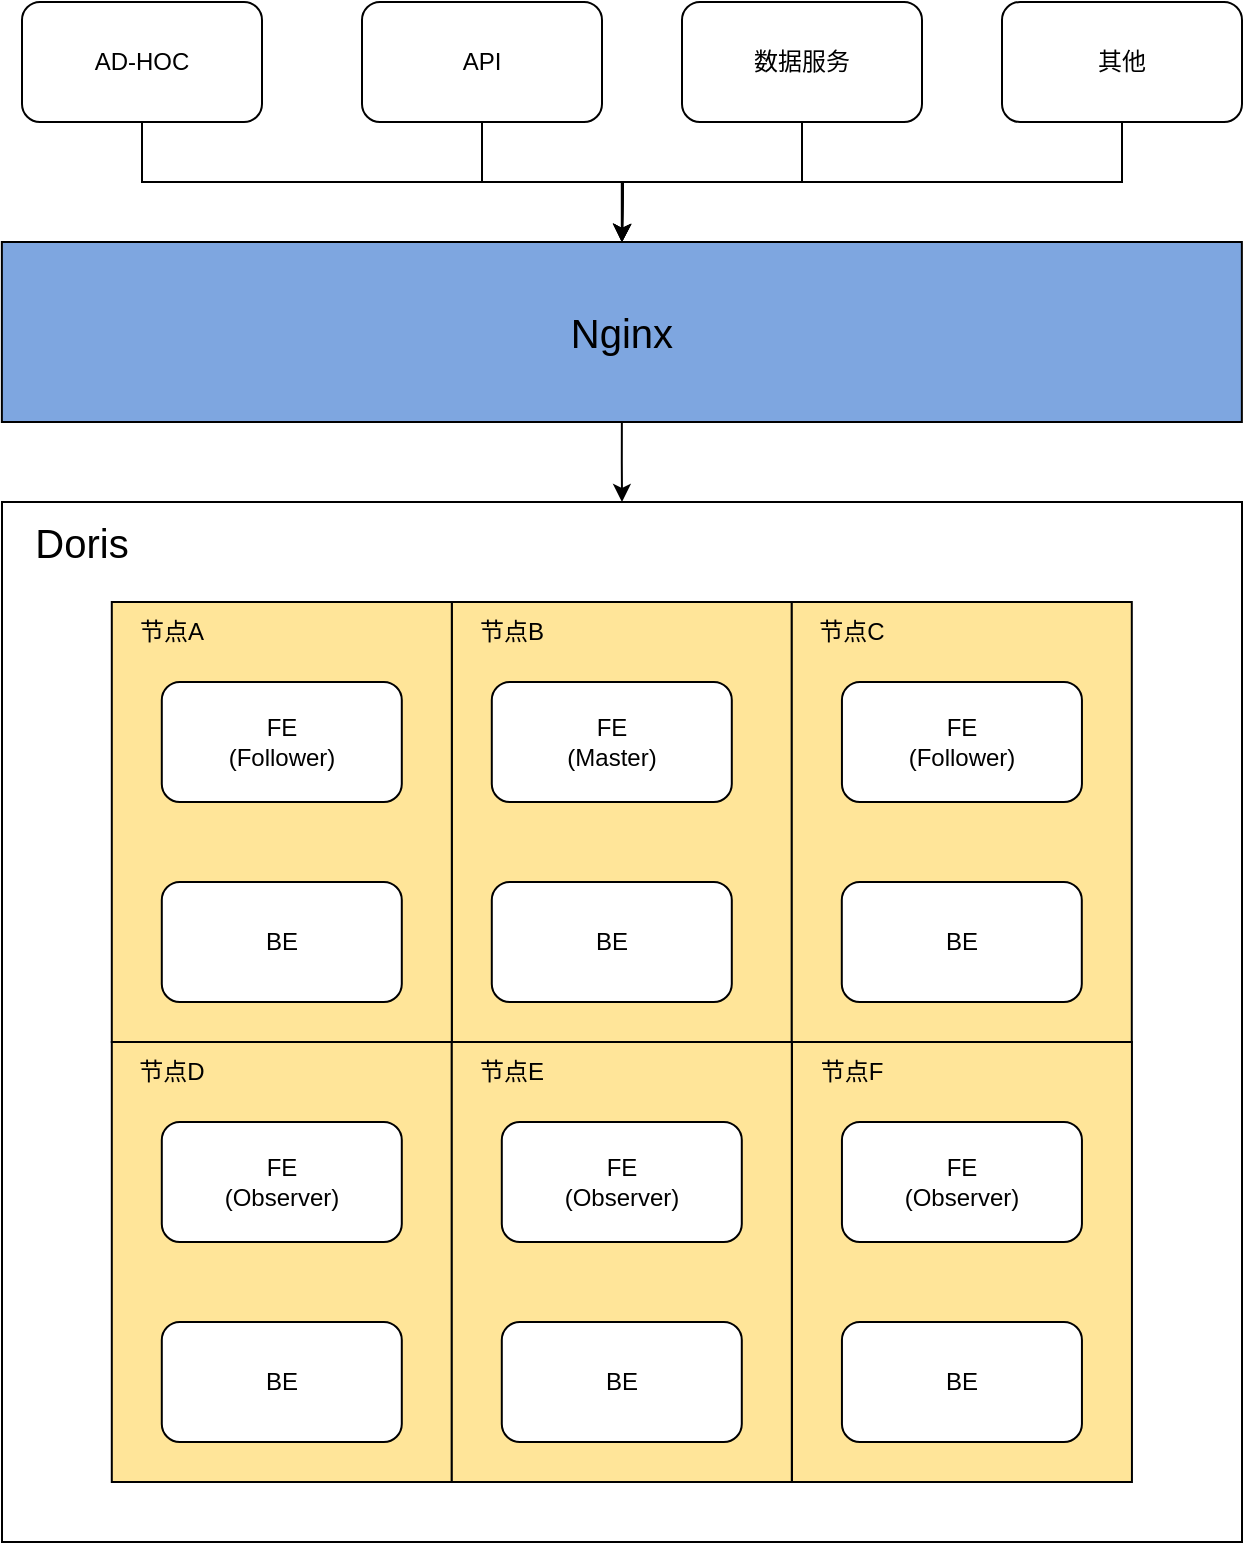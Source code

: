 <mxfile version="24.2.0" type="github">
  <diagram name="第 1 页" id="c7ig2iOH3oz3cOy5NmBh">
    <mxGraphModel dx="1386" dy="1920" grid="1" gridSize="10" guides="1" tooltips="1" connect="1" arrows="1" fold="1" page="1" pageScale="1" pageWidth="827" pageHeight="1169" math="0" shadow="0">
      <root>
        <mxCell id="0" />
        <mxCell id="1" parent="0" />
        <mxCell id="OpGh4lrltSDLGC7K8_In-65" value="" style="rounded=0;whiteSpace=wrap;html=1;" vertex="1" parent="1">
          <mxGeometry x="320" y="130" width="620" height="520" as="geometry" />
        </mxCell>
        <mxCell id="OpGh4lrltSDLGC7K8_In-1" value="" style="rounded=0;whiteSpace=wrap;html=1;fillColor=#FFE599;" vertex="1" parent="1">
          <mxGeometry x="544.9" y="180" width="170" height="220" as="geometry" />
        </mxCell>
        <mxCell id="OpGh4lrltSDLGC7K8_In-10" value="" style="rounded=0;whiteSpace=wrap;html=1;fillColor=#FFE599;" vertex="1" parent="1">
          <mxGeometry x="714.9" y="180" width="170" height="220" as="geometry" />
        </mxCell>
        <mxCell id="OpGh4lrltSDLGC7K8_In-11" value="" style="rounded=0;whiteSpace=wrap;html=1;fillColor=#FFE599;" vertex="1" parent="1">
          <mxGeometry x="374.9" y="400" width="170" height="220" as="geometry" />
        </mxCell>
        <mxCell id="OpGh4lrltSDLGC7K8_In-12" value="" style="rounded=0;whiteSpace=wrap;html=1;fillColor=#FFE599;" vertex="1" parent="1">
          <mxGeometry x="714.97" y="400" width="170" height="220" as="geometry" />
        </mxCell>
        <mxCell id="OpGh4lrltSDLGC7K8_In-13" value="" style="rounded=0;whiteSpace=wrap;html=1;fillColor=#FFE599;" vertex="1" parent="1">
          <mxGeometry x="374.9" y="180" width="170" height="220" as="geometry" />
        </mxCell>
        <mxCell id="OpGh4lrltSDLGC7K8_In-14" value="" style="rounded=0;whiteSpace=wrap;html=1;fillColor=#FFE599;" vertex="1" parent="1">
          <mxGeometry x="544.9" y="400" width="170" height="220" as="geometry" />
        </mxCell>
        <mxCell id="OpGh4lrltSDLGC7K8_In-15" value="节点B" style="text;html=1;align=center;verticalAlign=middle;whiteSpace=wrap;rounded=0;" vertex="1" parent="1">
          <mxGeometry x="544.9" y="180" width="60" height="30" as="geometry" />
        </mxCell>
        <mxCell id="OpGh4lrltSDLGC7K8_In-16" value="节点C" style="text;html=1;align=center;verticalAlign=middle;whiteSpace=wrap;rounded=0;" vertex="1" parent="1">
          <mxGeometry x="714.9" y="180" width="60" height="30" as="geometry" />
        </mxCell>
        <mxCell id="OpGh4lrltSDLGC7K8_In-17" value="节点D" style="text;html=1;align=center;verticalAlign=middle;whiteSpace=wrap;rounded=0;" vertex="1" parent="1">
          <mxGeometry x="374.9" y="400" width="60" height="30" as="geometry" />
        </mxCell>
        <mxCell id="OpGh4lrltSDLGC7K8_In-18" value="节点F" style="text;html=1;align=center;verticalAlign=middle;whiteSpace=wrap;rounded=0;" vertex="1" parent="1">
          <mxGeometry x="714.97" y="400" width="60" height="30" as="geometry" />
        </mxCell>
        <mxCell id="OpGh4lrltSDLGC7K8_In-19" value="节点A" style="text;html=1;align=center;verticalAlign=middle;whiteSpace=wrap;rounded=0;" vertex="1" parent="1">
          <mxGeometry x="374.9" y="180" width="60" height="30" as="geometry" />
        </mxCell>
        <mxCell id="OpGh4lrltSDLGC7K8_In-20" value="节点E" style="text;html=1;align=center;verticalAlign=middle;whiteSpace=wrap;rounded=0;" vertex="1" parent="1">
          <mxGeometry x="544.9" y="400" width="60" height="30" as="geometry" />
        </mxCell>
        <mxCell id="OpGh4lrltSDLGC7K8_In-21" value="FE&lt;div&gt;(Master)&lt;/div&gt;" style="rounded=1;whiteSpace=wrap;html=1;" vertex="1" parent="1">
          <mxGeometry x="564.9" y="220" width="120" height="60" as="geometry" />
        </mxCell>
        <mxCell id="OpGh4lrltSDLGC7K8_In-22" value="FE&lt;div&gt;(Follower)&lt;/div&gt;" style="rounded=1;whiteSpace=wrap;html=1;" vertex="1" parent="1">
          <mxGeometry x="739.97" y="220" width="120" height="60" as="geometry" />
        </mxCell>
        <mxCell id="OpGh4lrltSDLGC7K8_In-23" value="FE&lt;div&gt;(Observer)&lt;/div&gt;" style="rounded=1;whiteSpace=wrap;html=1;" vertex="1" parent="1">
          <mxGeometry x="399.9" y="440" width="120" height="60" as="geometry" />
        </mxCell>
        <mxCell id="OpGh4lrltSDLGC7K8_In-24" value="BE" style="rounded=1;whiteSpace=wrap;html=1;" vertex="1" parent="1">
          <mxGeometry x="739.97" y="540" width="120" height="60" as="geometry" />
        </mxCell>
        <mxCell id="OpGh4lrltSDLGC7K8_In-25" value="BE" style="rounded=1;whiteSpace=wrap;html=1;" vertex="1" parent="1">
          <mxGeometry x="399.9" y="320" width="120" height="60" as="geometry" />
        </mxCell>
        <mxCell id="OpGh4lrltSDLGC7K8_In-26" value="BE" style="rounded=1;whiteSpace=wrap;html=1;" vertex="1" parent="1">
          <mxGeometry x="569.9" y="540" width="120" height="60" as="geometry" />
        </mxCell>
        <mxCell id="OpGh4lrltSDLGC7K8_In-38" value="BE" style="rounded=1;whiteSpace=wrap;html=1;" vertex="1" parent="1">
          <mxGeometry x="564.9" y="320" width="120" height="60" as="geometry" />
        </mxCell>
        <mxCell id="OpGh4lrltSDLGC7K8_In-39" value="BE" style="rounded=1;whiteSpace=wrap;html=1;" vertex="1" parent="1">
          <mxGeometry x="739.9" y="320" width="120" height="60" as="geometry" />
        </mxCell>
        <mxCell id="OpGh4lrltSDLGC7K8_In-40" value="BE" style="rounded=1;whiteSpace=wrap;html=1;" vertex="1" parent="1">
          <mxGeometry x="399.9" y="540" width="120" height="60" as="geometry" />
        </mxCell>
        <mxCell id="OpGh4lrltSDLGC7K8_In-81" style="edgeStyle=orthogonalEdgeStyle;rounded=0;orthogonalLoop=1;jettySize=auto;html=1;exitX=0.5;exitY=1;exitDx=0;exitDy=0;entryX=0.5;entryY=0;entryDx=0;entryDy=0;horizontal=0;" edge="1" parent="1" source="OpGh4lrltSDLGC7K8_In-45" target="OpGh4lrltSDLGC7K8_In-65">
          <mxGeometry relative="1" as="geometry" />
        </mxCell>
        <mxCell id="OpGh4lrltSDLGC7K8_In-45" value="Nginx" style="rounded=0;whiteSpace=wrap;html=1;fontSize=20;fillColor=#7EA6E0;" vertex="1" parent="1">
          <mxGeometry x="319.93" width="620" height="90" as="geometry" />
        </mxCell>
        <mxCell id="OpGh4lrltSDLGC7K8_In-82" style="edgeStyle=orthogonalEdgeStyle;rounded=0;orthogonalLoop=1;jettySize=auto;html=1;exitX=0.5;exitY=1;exitDx=0;exitDy=0;" edge="1" parent="1" source="OpGh4lrltSDLGC7K8_In-49" target="OpGh4lrltSDLGC7K8_In-45">
          <mxGeometry relative="1" as="geometry" />
        </mxCell>
        <mxCell id="OpGh4lrltSDLGC7K8_In-49" value="AD-HOC" style="rounded=1;whiteSpace=wrap;html=1;" vertex="1" parent="1">
          <mxGeometry x="330" y="-120" width="120" height="60" as="geometry" />
        </mxCell>
        <mxCell id="OpGh4lrltSDLGC7K8_In-83" style="edgeStyle=orthogonalEdgeStyle;rounded=0;orthogonalLoop=1;jettySize=auto;html=1;exitX=0.5;exitY=1;exitDx=0;exitDy=0;" edge="1" parent="1" source="OpGh4lrltSDLGC7K8_In-51">
          <mxGeometry relative="1" as="geometry">
            <mxPoint x="630" as="targetPoint" />
          </mxGeometry>
        </mxCell>
        <mxCell id="OpGh4lrltSDLGC7K8_In-51" value="API" style="rounded=1;whiteSpace=wrap;html=1;" vertex="1" parent="1">
          <mxGeometry x="500" y="-120" width="120" height="60" as="geometry" />
        </mxCell>
        <mxCell id="OpGh4lrltSDLGC7K8_In-84" style="edgeStyle=orthogonalEdgeStyle;rounded=0;orthogonalLoop=1;jettySize=auto;html=1;exitX=0.5;exitY=1;exitDx=0;exitDy=0;" edge="1" parent="1" source="OpGh4lrltSDLGC7K8_In-52">
          <mxGeometry relative="1" as="geometry">
            <mxPoint x="630" as="targetPoint" />
          </mxGeometry>
        </mxCell>
        <mxCell id="OpGh4lrltSDLGC7K8_In-52" value="数据服务" style="rounded=1;whiteSpace=wrap;html=1;" vertex="1" parent="1">
          <mxGeometry x="660" y="-120" width="120" height="60" as="geometry" />
        </mxCell>
        <mxCell id="OpGh4lrltSDLGC7K8_In-85" style="edgeStyle=orthogonalEdgeStyle;rounded=0;orthogonalLoop=1;jettySize=auto;html=1;exitX=0.5;exitY=1;exitDx=0;exitDy=0;" edge="1" parent="1" source="OpGh4lrltSDLGC7K8_In-56">
          <mxGeometry relative="1" as="geometry">
            <mxPoint x="630" as="targetPoint" />
          </mxGeometry>
        </mxCell>
        <mxCell id="OpGh4lrltSDLGC7K8_In-56" value="其他" style="rounded=1;whiteSpace=wrap;html=1;" vertex="1" parent="1">
          <mxGeometry x="820" y="-120" width="120" height="60" as="geometry" />
        </mxCell>
        <mxCell id="OpGh4lrltSDLGC7K8_In-58" value="FE&lt;div&gt;(Follower)&lt;/div&gt;" style="rounded=1;whiteSpace=wrap;html=1;" vertex="1" parent="1">
          <mxGeometry x="399.9" y="220" width="120" height="60" as="geometry" />
        </mxCell>
        <mxCell id="OpGh4lrltSDLGC7K8_In-59" value="FE&lt;div&gt;(Observer)&lt;/div&gt;" style="rounded=1;whiteSpace=wrap;html=1;" vertex="1" parent="1">
          <mxGeometry x="569.9" y="440" width="120" height="60" as="geometry" />
        </mxCell>
        <mxCell id="OpGh4lrltSDLGC7K8_In-60" value="FE&lt;div&gt;(Observer)&lt;/div&gt;" style="rounded=1;whiteSpace=wrap;html=1;" vertex="1" parent="1">
          <mxGeometry x="739.97" y="440" width="120" height="60" as="geometry" />
        </mxCell>
        <mxCell id="OpGh4lrltSDLGC7K8_In-66" value="Doris" style="text;html=1;align=center;verticalAlign=middle;whiteSpace=wrap;rounded=0;fontSize=20;" vertex="1" parent="1">
          <mxGeometry x="320" y="130" width="80" height="40" as="geometry" />
        </mxCell>
      </root>
    </mxGraphModel>
  </diagram>
</mxfile>
